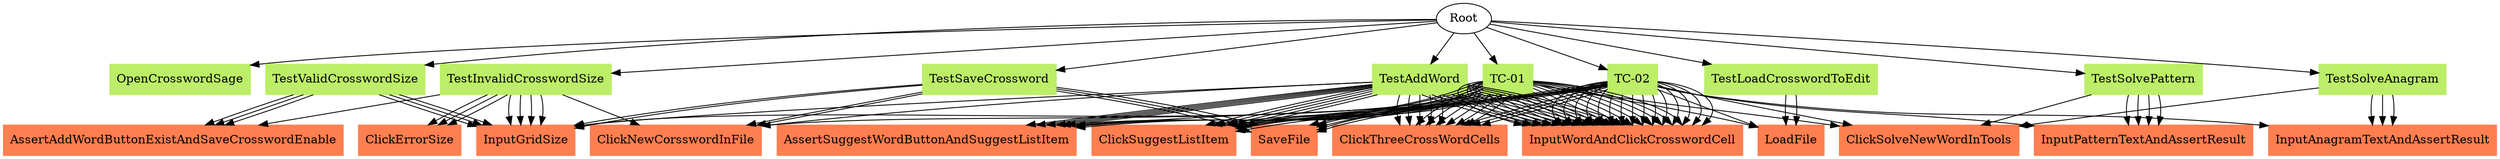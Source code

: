 // TC <-> UK
digraph {
	Root
	InputPatternTextAndAssertResult [color=coral shape=box style=filled]
	SaveFile [color=coral shape=box style=filled]
	InputGridSize [color=coral shape=box style=filled]
	AssertAddWordButtonExistAndSaveCrosswordEnable [color=coral shape=box style=filled]
	ClickSuggestListItem [color=coral shape=box style=filled]
	ClickThreeCrossWordCells [color=coral shape=box style=filled]
	InputWordAndClickCrosswordCell [color=coral shape=box style=filled]
	InputAnagramTextAndAssertResult [color=coral shape=box style=filled]
	LoadFile [color=coral shape=box style=filled]
	ClickNewCorsswordInFile [color=coral shape=box style=filled]
	ClickErrorSize [color=coral shape=box style=filled]
	ClickSolveNewWordInTools [color=coral shape=box style=filled]
	AssertSuggestWordButtonAndSuggestListItem [color=coral shape=box style=filled]
	OpenCrosswordSage [color=darkolivegreen2 shape=box style=filled]
		Root -> OpenCrosswordSage
	TestValidCrosswordSize [color=darkolivegreen2 shape=box style=filled]
		Root -> TestValidCrosswordSize
		TestValidCrosswordSize -> InputGridSize
		TestValidCrosswordSize -> AssertAddWordButtonExistAndSaveCrosswordEnable
		TestValidCrosswordSize -> InputGridSize
		TestValidCrosswordSize -> AssertAddWordButtonExistAndSaveCrosswordEnable
		TestValidCrosswordSize -> InputGridSize
		TestValidCrosswordSize -> AssertAddWordButtonExistAndSaveCrosswordEnable
	TestInvalidCrosswordSize [color=darkolivegreen2 shape=box style=filled]
		Root -> TestInvalidCrosswordSize
		TestInvalidCrosswordSize -> ClickNewCorsswordInFile
		TestInvalidCrosswordSize -> InputGridSize
		TestInvalidCrosswordSize -> ClickErrorSize
		TestInvalidCrosswordSize -> InputGridSize
		TestInvalidCrosswordSize -> ClickErrorSize
		TestInvalidCrosswordSize -> InputGridSize
		TestInvalidCrosswordSize -> ClickErrorSize
		TestInvalidCrosswordSize -> InputGridSize
		TestInvalidCrosswordSize -> AssertAddWordButtonExistAndSaveCrosswordEnable
	TestAddWord [color=darkolivegreen2 shape=box style=filled]
		Root -> TestAddWord
		TestAddWord -> ClickNewCorsswordInFile
		TestAddWord -> InputGridSize
		TestAddWord -> ClickThreeCrossWordCells
		TestAddWord -> InputWordAndClickCrosswordCell
		TestAddWord -> InputWordAndClickCrosswordCell
		TestAddWord -> InputWordAndClickCrosswordCell
		TestAddWord -> InputWordAndClickCrosswordCell
		TestAddWord -> ClickSuggestListItem
		TestAddWord -> AssertSuggestWordButtonAndSuggestListItem
		TestAddWord -> ClickThreeCrossWordCells
		TestAddWord -> InputWordAndClickCrosswordCell
		TestAddWord -> InputWordAndClickCrosswordCell
		TestAddWord -> InputWordAndClickCrosswordCell
		TestAddWord -> ClickSuggestListItem
		TestAddWord -> ClickThreeCrossWordCells
		TestAddWord -> ClickSuggestListItem
		TestAddWord -> AssertSuggestWordButtonAndSuggestListItem
		TestAddWord -> ClickThreeCrossWordCells
		TestAddWord -> InputWordAndClickCrosswordCell
		TestAddWord -> InputWordAndClickCrosswordCell
		TestAddWord -> ClickSuggestListItem
		TestAddWord -> ClickThreeCrossWordCells
		TestAddWord -> InputWordAndClickCrosswordCell
		TestAddWord -> InputWordAndClickCrosswordCell
		TestAddWord -> ClickSuggestListItem
		TestAddWord -> AssertSuggestWordButtonAndSuggestListItem
		TestAddWord -> AssertSuggestWordButtonAndSuggestListItem
		TestAddWord -> AssertSuggestWordButtonAndSuggestListItem
	TestSaveCrossword [color=darkolivegreen2 shape=box style=filled]
		Root -> TestSaveCrossword
		TestSaveCrossword -> ClickNewCorsswordInFile
		TestSaveCrossword -> InputGridSize
		TestSaveCrossword -> SaveFile
		TestSaveCrossword -> SaveFile
		TestSaveCrossword -> ClickNewCorsswordInFile
		TestSaveCrossword -> InputGridSize
		TestSaveCrossword -> SaveFile
	TestLoadCrosswordToEdit [color=darkolivegreen2 shape=box style=filled]
		Root -> TestLoadCrosswordToEdit
		TestLoadCrosswordToEdit -> LoadFile
		TestLoadCrosswordToEdit -> LoadFile
	TestSolvePattern [color=darkolivegreen2 shape=box style=filled]
		Root -> TestSolvePattern
		TestSolvePattern -> ClickSolveNewWordInTools
		TestSolvePattern -> InputPatternTextAndAssertResult
		TestSolvePattern -> InputPatternTextAndAssertResult
		TestSolvePattern -> InputPatternTextAndAssertResult
		TestSolvePattern -> InputPatternTextAndAssertResult
	TestSolveAnagram [color=darkolivegreen2 shape=box style=filled]
		Root -> TestSolveAnagram
		TestSolveAnagram -> ClickSolveNewWordInTools
		TestSolveAnagram -> InputAnagramTextAndAssertResult
		TestSolveAnagram -> InputAnagramTextAndAssertResult
		TestSolveAnagram -> InputAnagramTextAndAssertResult
	"TC-01" [color=darkolivegreen2 shape=box style=filled]
		Root -> "TC-01"
		"TC-01" -> ClickNewCorsswordInFile
		"TC-01" -> InputGridSize
		"TC-01" -> ClickThreeCrossWordCells
		"TC-01" -> InputWordAndClickCrosswordCell
		"TC-01" -> InputWordAndClickCrosswordCell
		"TC-01" -> InputWordAndClickCrosswordCell
		"TC-01" -> InputWordAndClickCrosswordCell
		"TC-01" -> ClickSuggestListItem
		"TC-01" -> ClickThreeCrossWordCells
		"TC-01" -> InputWordAndClickCrosswordCell
		"TC-01" -> InputWordAndClickCrosswordCell
		"TC-01" -> InputWordAndClickCrosswordCell
		"TC-01" -> ClickThreeCrossWordCells
		"TC-01" -> InputWordAndClickCrosswordCell
		"TC-01" -> ClickSuggestListItem
		"TC-01" -> AssertSuggestWordButtonAndSuggestListItem
		"TC-01" -> ClickThreeCrossWordCells
		"TC-01" -> InputWordAndClickCrosswordCell
		"TC-01" -> InputWordAndClickCrosswordCell
		"TC-01" -> InputWordAndClickCrosswordCell
		"TC-01" -> ClickSuggestListItem
		"TC-01" -> AssertSuggestWordButtonAndSuggestListItem
		"TC-01" -> ClickThreeCrossWordCells
		"TC-01" -> InputWordAndClickCrosswordCell
		"TC-01" -> InputWordAndClickCrosswordCell
		"TC-01" -> ClickSuggestListItem
		"TC-01" -> AssertSuggestWordButtonAndSuggestListItem
		"TC-01" -> SaveFile
		"TC-01" -> ClickSolveNewWordInTools
		"TC-01" -> LoadFile
		"TC-01" -> ClickThreeCrossWordCells
		"TC-01" -> InputWordAndClickCrosswordCell
		"TC-01" -> InputWordAndClickCrosswordCell
		"TC-01" -> InputWordAndClickCrosswordCell
		"TC-01" -> InputWordAndClickCrosswordCell
		"TC-01" -> ClickSuggestListItem
		"TC-01" -> AssertSuggestWordButtonAndSuggestListItem
		"TC-01" -> SaveFile
	"TC-02" [color=darkolivegreen2 shape=box style=filled]
		Root -> "TC-02"
		"TC-02" -> ClickSolveNewWordInTools
		"TC-02" -> InputAnagramTextAndAssertResult
		"TC-02" -> InputPatternTextAndAssertResult
		"TC-02" -> LoadFile
		"TC-02" -> ClickThreeCrossWordCells
		"TC-02" -> InputWordAndClickCrosswordCell
		"TC-02" -> InputWordAndClickCrosswordCell
		"TC-02" -> InputWordAndClickCrosswordCell
		"TC-02" -> InputWordAndClickCrosswordCell
		"TC-02" -> ClickSuggestListItem
		"TC-02" -> ClickThreeCrossWordCells
		"TC-02" -> InputWordAndClickCrosswordCell
		"TC-02" -> InputWordAndClickCrosswordCell
		"TC-02" -> InputWordAndClickCrosswordCell
		"TC-02" -> InputWordAndClickCrosswordCell
		"TC-02" -> InputWordAndClickCrosswordCell
		"TC-02" -> SaveFile
		"TC-02" -> InputWordAndClickCrosswordCell
		"TC-02" -> InputWordAndClickCrosswordCell
		"TC-02" -> InputWordAndClickCrosswordCell
		"TC-02" -> ClickSuggestListItem
		"TC-02" -> AssertSuggestWordButtonAndSuggestListItem
		"TC-02" -> SaveFile
		"TC-02" -> ClickThreeCrossWordCells
		"TC-02" -> InputWordAndClickCrosswordCell
		"TC-02" -> InputWordAndClickCrosswordCell
		"TC-02" -> InputWordAndClickCrosswordCell
		"TC-02" -> SaveFile
}
